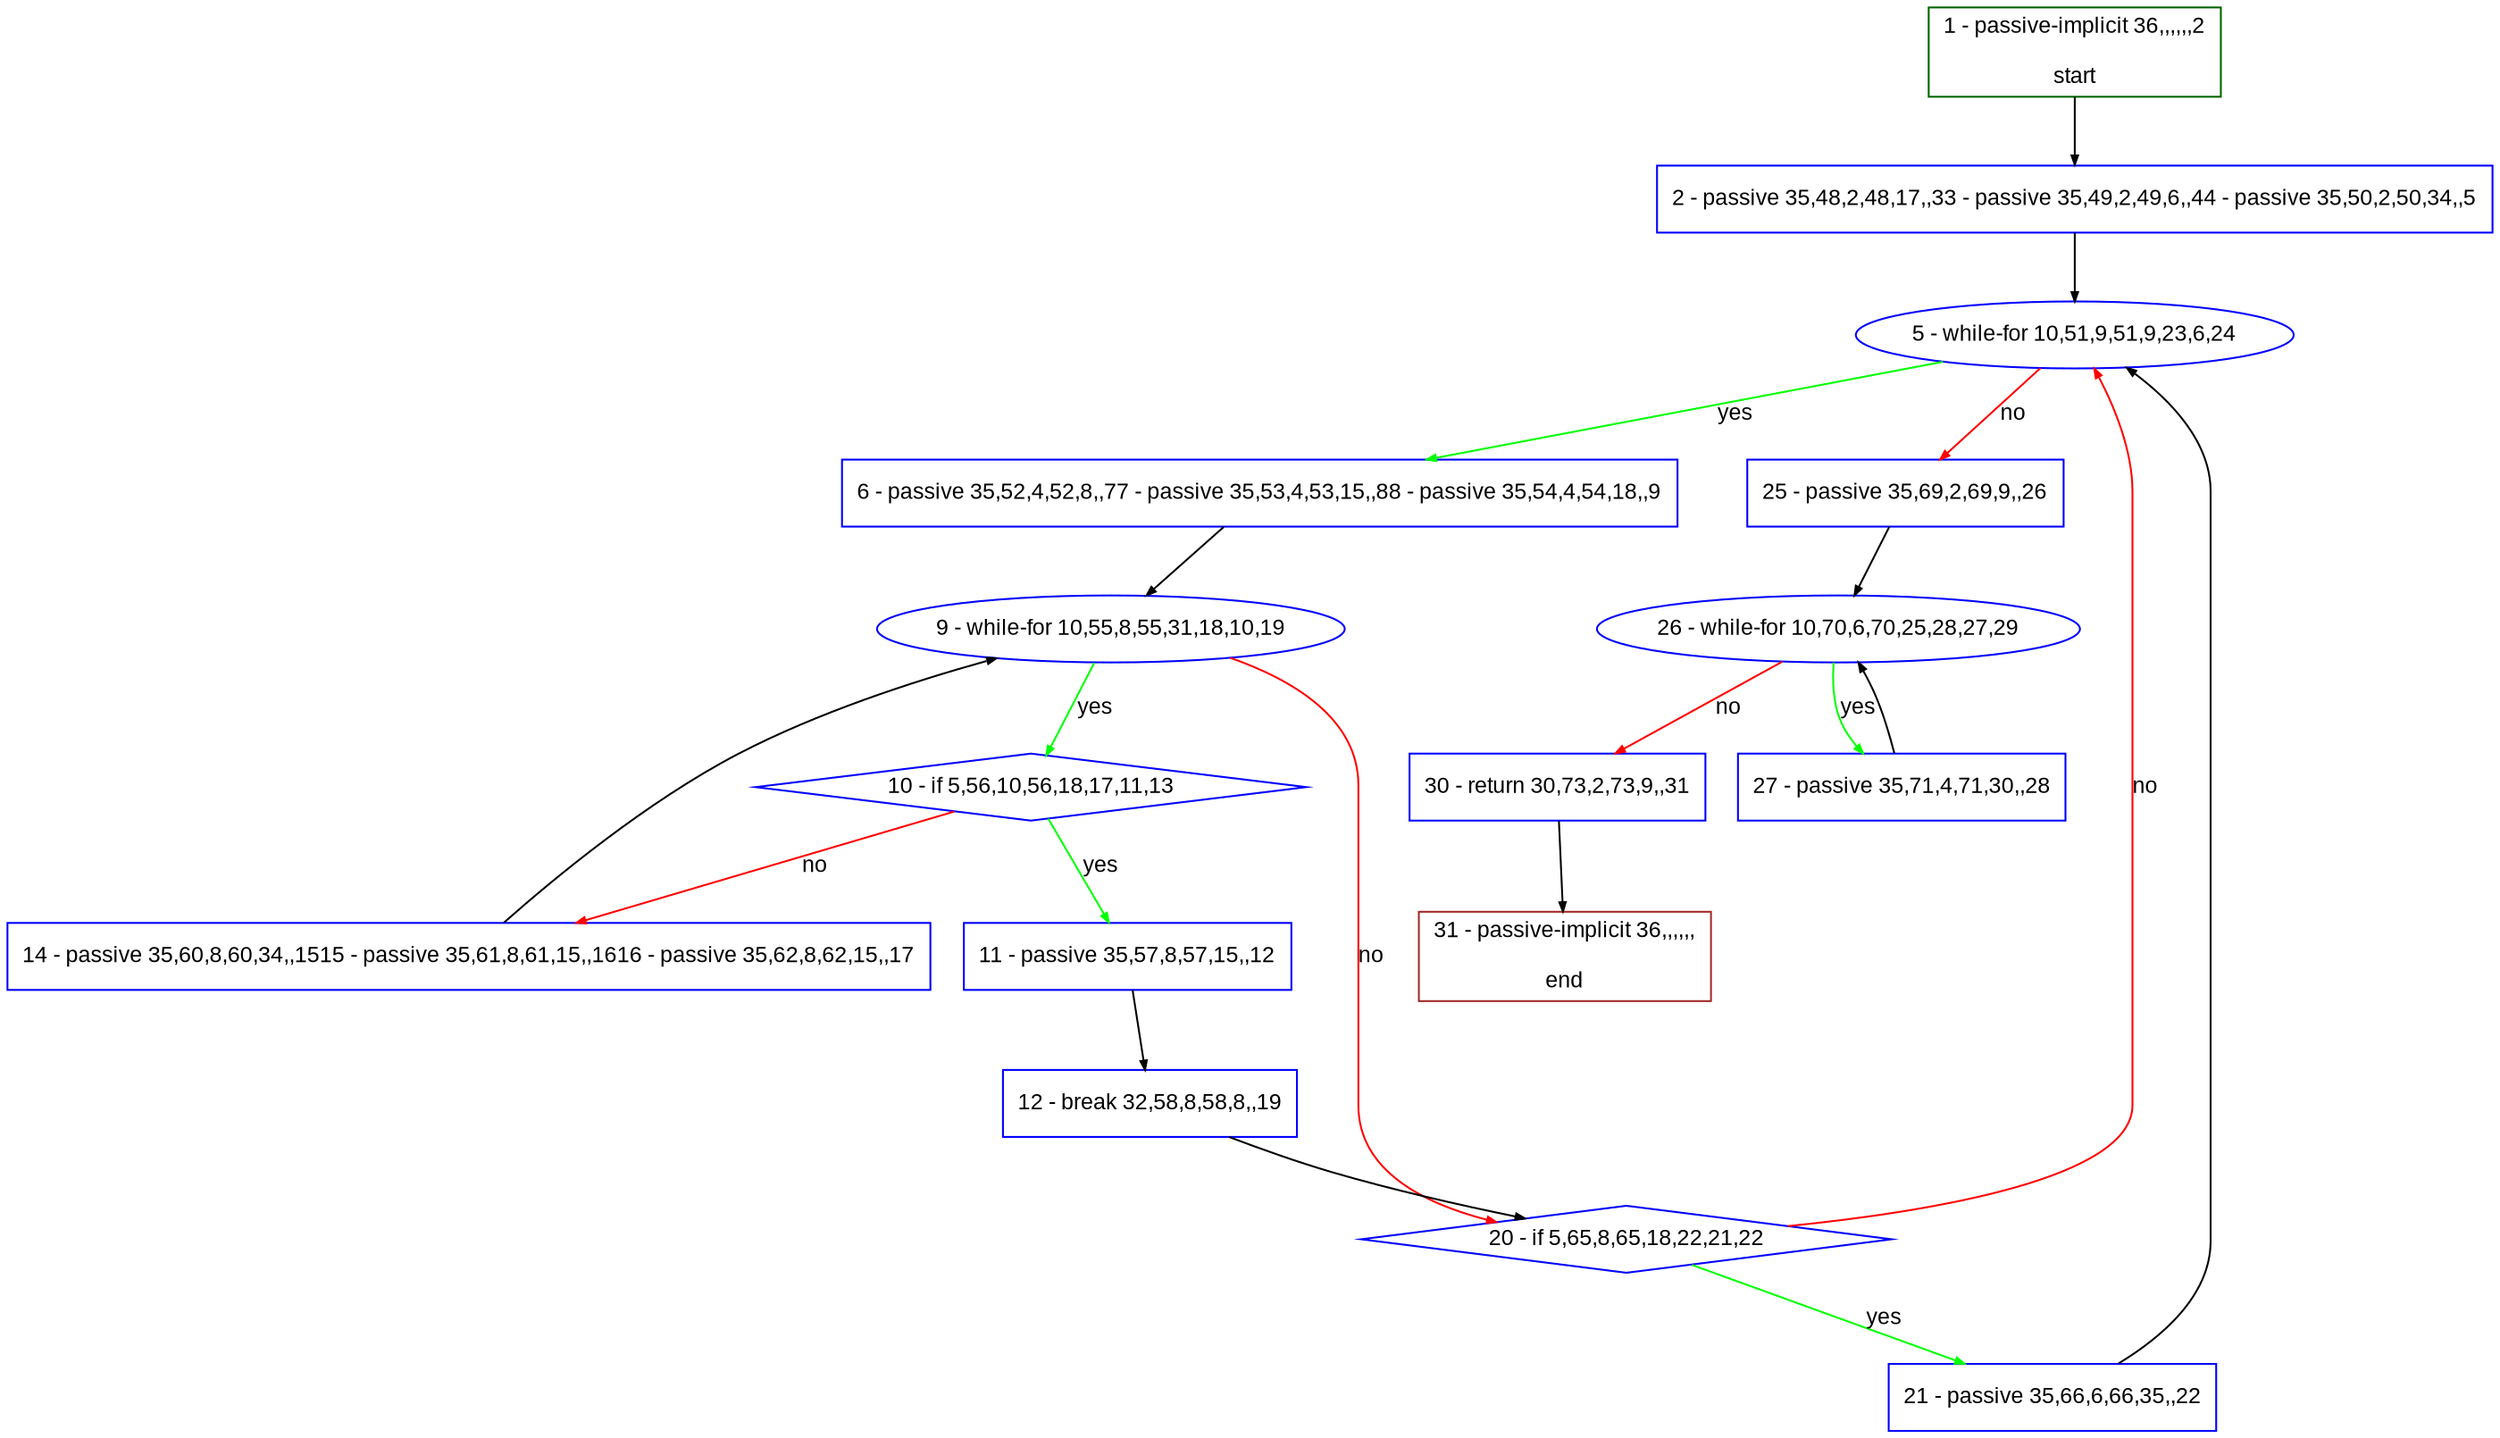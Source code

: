 digraph "" {
  graph [bgcolor="white", fillcolor="#FFFFCC", pack="true", packmode="clust", fontname="Arial", label="", fontsize="12", compound="true", style="rounded,filled"];
  node [node_initialized="no", fillcolor="white", fontname="Arial", label="", color="grey", fontsize="12", fixedsize="false", compound="true", shape="rectangle", style="filled"];
  edge [arrowtail="none", lhead="", fontcolor="black", fontname="Arial", label="", color="black", fontsize="12", arrowhead="normal", arrowsize="0.5", compound="true", ltail="", dir="forward"];
  __N1 [fillcolor="#ffffff", label="2 - passive 35,48,2,48,17,,33 - passive 35,49,2,49,6,,44 - passive 35,50,2,50,34,,5", color="#0000ff", shape="box", style="filled"];
  __N2 [fillcolor="#ffffff", label="1 - passive-implicit 36,,,,,,2\n\nstart", color="#006400", shape="box", style="filled"];
  __N3 [fillcolor="#ffffff", label="5 - while-for 10,51,9,51,9,23,6,24", color="#0000ff", shape="oval", style="filled"];
  __N4 [fillcolor="#ffffff", label="6 - passive 35,52,4,52,8,,77 - passive 35,53,4,53,15,,88 - passive 35,54,4,54,18,,9", color="#0000ff", shape="box", style="filled"];
  __N5 [fillcolor="#ffffff", label="25 - passive 35,69,2,69,9,,26", color="#0000ff", shape="box", style="filled"];
  __N6 [fillcolor="#ffffff", label="9 - while-for 10,55,8,55,31,18,10,19", color="#0000ff", shape="oval", style="filled"];
  __N7 [fillcolor="#ffffff", label="10 - if 5,56,10,56,18,17,11,13", color="#0000ff", shape="diamond", style="filled"];
  __N8 [fillcolor="#ffffff", label="20 - if 5,65,8,65,18,22,21,22", color="#0000ff", shape="diamond", style="filled"];
  __N9 [fillcolor="#ffffff", label="11 - passive 35,57,8,57,15,,12", color="#0000ff", shape="box", style="filled"];
  __N10 [fillcolor="#ffffff", label="14 - passive 35,60,8,60,34,,1515 - passive 35,61,8,61,15,,1616 - passive 35,62,8,62,15,,17", color="#0000ff", shape="box", style="filled"];
  __N11 [fillcolor="#ffffff", label="12 - break 32,58,8,58,8,,19", color="#0000ff", shape="box", style="filled"];
  __N12 [fillcolor="#ffffff", label="21 - passive 35,66,6,66,35,,22", color="#0000ff", shape="box", style="filled"];
  __N13 [fillcolor="#ffffff", label="26 - while-for 10,70,6,70,25,28,27,29", color="#0000ff", shape="oval", style="filled"];
  __N14 [fillcolor="#ffffff", label="27 - passive 35,71,4,71,30,,28", color="#0000ff", shape="box", style="filled"];
  __N15 [fillcolor="#ffffff", label="30 - return 30,73,2,73,9,,31", color="#0000ff", shape="box", style="filled"];
  __N16 [fillcolor="#ffffff", label="31 - passive-implicit 36,,,,,,\n\nend", color="#a52a2a", shape="box", style="filled"];
  __N2 -> __N1 [arrowtail="none", color="#000000", label="", arrowhead="normal", dir="forward"];
  __N1 -> __N3 [arrowtail="none", color="#000000", label="", arrowhead="normal", dir="forward"];
  __N3 -> __N4 [arrowtail="none", color="#00ff00", label="yes", arrowhead="normal", dir="forward"];
  __N3 -> __N5 [arrowtail="none", color="#ff0000", label="no", arrowhead="normal", dir="forward"];
  __N4 -> __N6 [arrowtail="none", color="#000000", label="", arrowhead="normal", dir="forward"];
  __N6 -> __N7 [arrowtail="none", color="#00ff00", label="yes", arrowhead="normal", dir="forward"];
  __N6 -> __N8 [arrowtail="none", color="#ff0000", label="no", arrowhead="normal", dir="forward"];
  __N7 -> __N9 [arrowtail="none", color="#00ff00", label="yes", arrowhead="normal", dir="forward"];
  __N7 -> __N10 [arrowtail="none", color="#ff0000", label="no", arrowhead="normal", dir="forward"];
  __N9 -> __N11 [arrowtail="none", color="#000000", label="", arrowhead="normal", dir="forward"];
  __N11 -> __N8 [arrowtail="none", color="#000000", label="", arrowhead="normal", dir="forward"];
  __N10 -> __N6 [arrowtail="none", color="#000000", label="", arrowhead="normal", dir="forward"];
  __N8 -> __N3 [arrowtail="none", color="#ff0000", label="no", arrowhead="normal", dir="forward"];
  __N8 -> __N12 [arrowtail="none", color="#00ff00", label="yes", arrowhead="normal", dir="forward"];
  __N12 -> __N3 [arrowtail="none", color="#000000", label="", arrowhead="normal", dir="forward"];
  __N5 -> __N13 [arrowtail="none", color="#000000", label="", arrowhead="normal", dir="forward"];
  __N13 -> __N14 [arrowtail="none", color="#00ff00", label="yes", arrowhead="normal", dir="forward"];
  __N14 -> __N13 [arrowtail="none", color="#000000", label="", arrowhead="normal", dir="forward"];
  __N13 -> __N15 [arrowtail="none", color="#ff0000", label="no", arrowhead="normal", dir="forward"];
  __N15 -> __N16 [arrowtail="none", color="#000000", label="", arrowhead="normal", dir="forward"];
}
